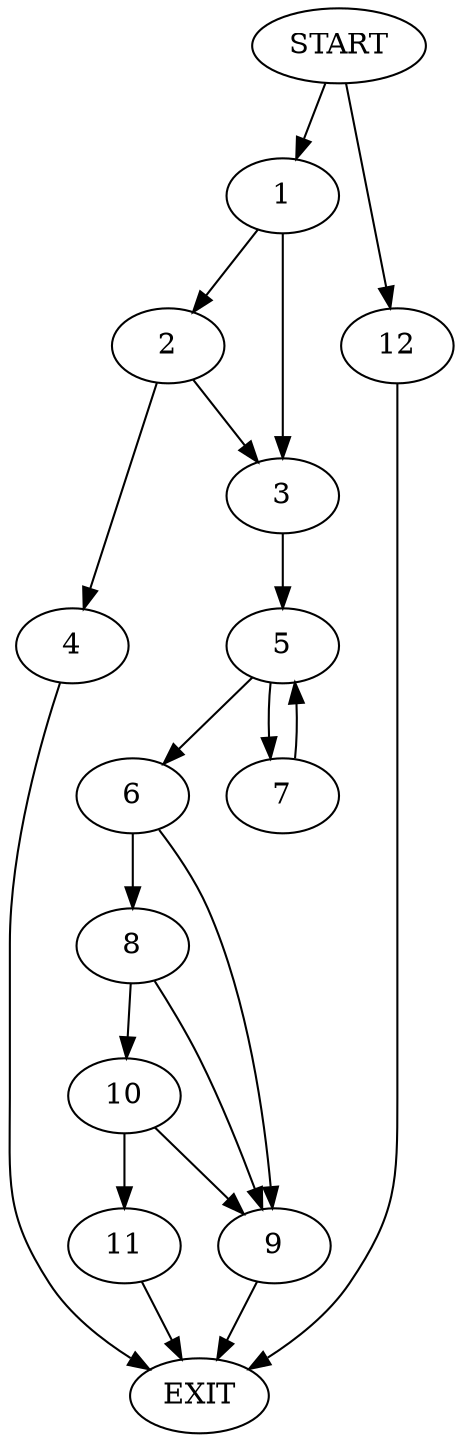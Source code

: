 digraph {
0 [label="START"]
13 [label="EXIT"]
0 -> 1
1 -> 2
1 -> 3
2 -> 3
2 -> 4
3 -> 5
4 -> 13
5 -> 6
5 -> 7
6 -> 8
6 -> 9
7 -> 5
9 -> 13
8 -> 10
8 -> 9
10 -> 11
10 -> 9
11 -> 13
0 -> 12
12 -> 13
}
